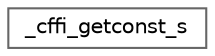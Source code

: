 digraph "Graphical Class Hierarchy"
{
 // LATEX_PDF_SIZE
  bgcolor="transparent";
  edge [fontname=Helvetica,fontsize=10,labelfontname=Helvetica,labelfontsize=10];
  node [fontname=Helvetica,fontsize=10,shape=box,height=0.2,width=0.4];
  rankdir="LR";
  Node0 [id="Node000000",label="_cffi_getconst_s",height=0.2,width=0.4,color="grey40", fillcolor="white", style="filled",URL="$struct__cffi__getconst__s.html",tooltip=" "];
}
